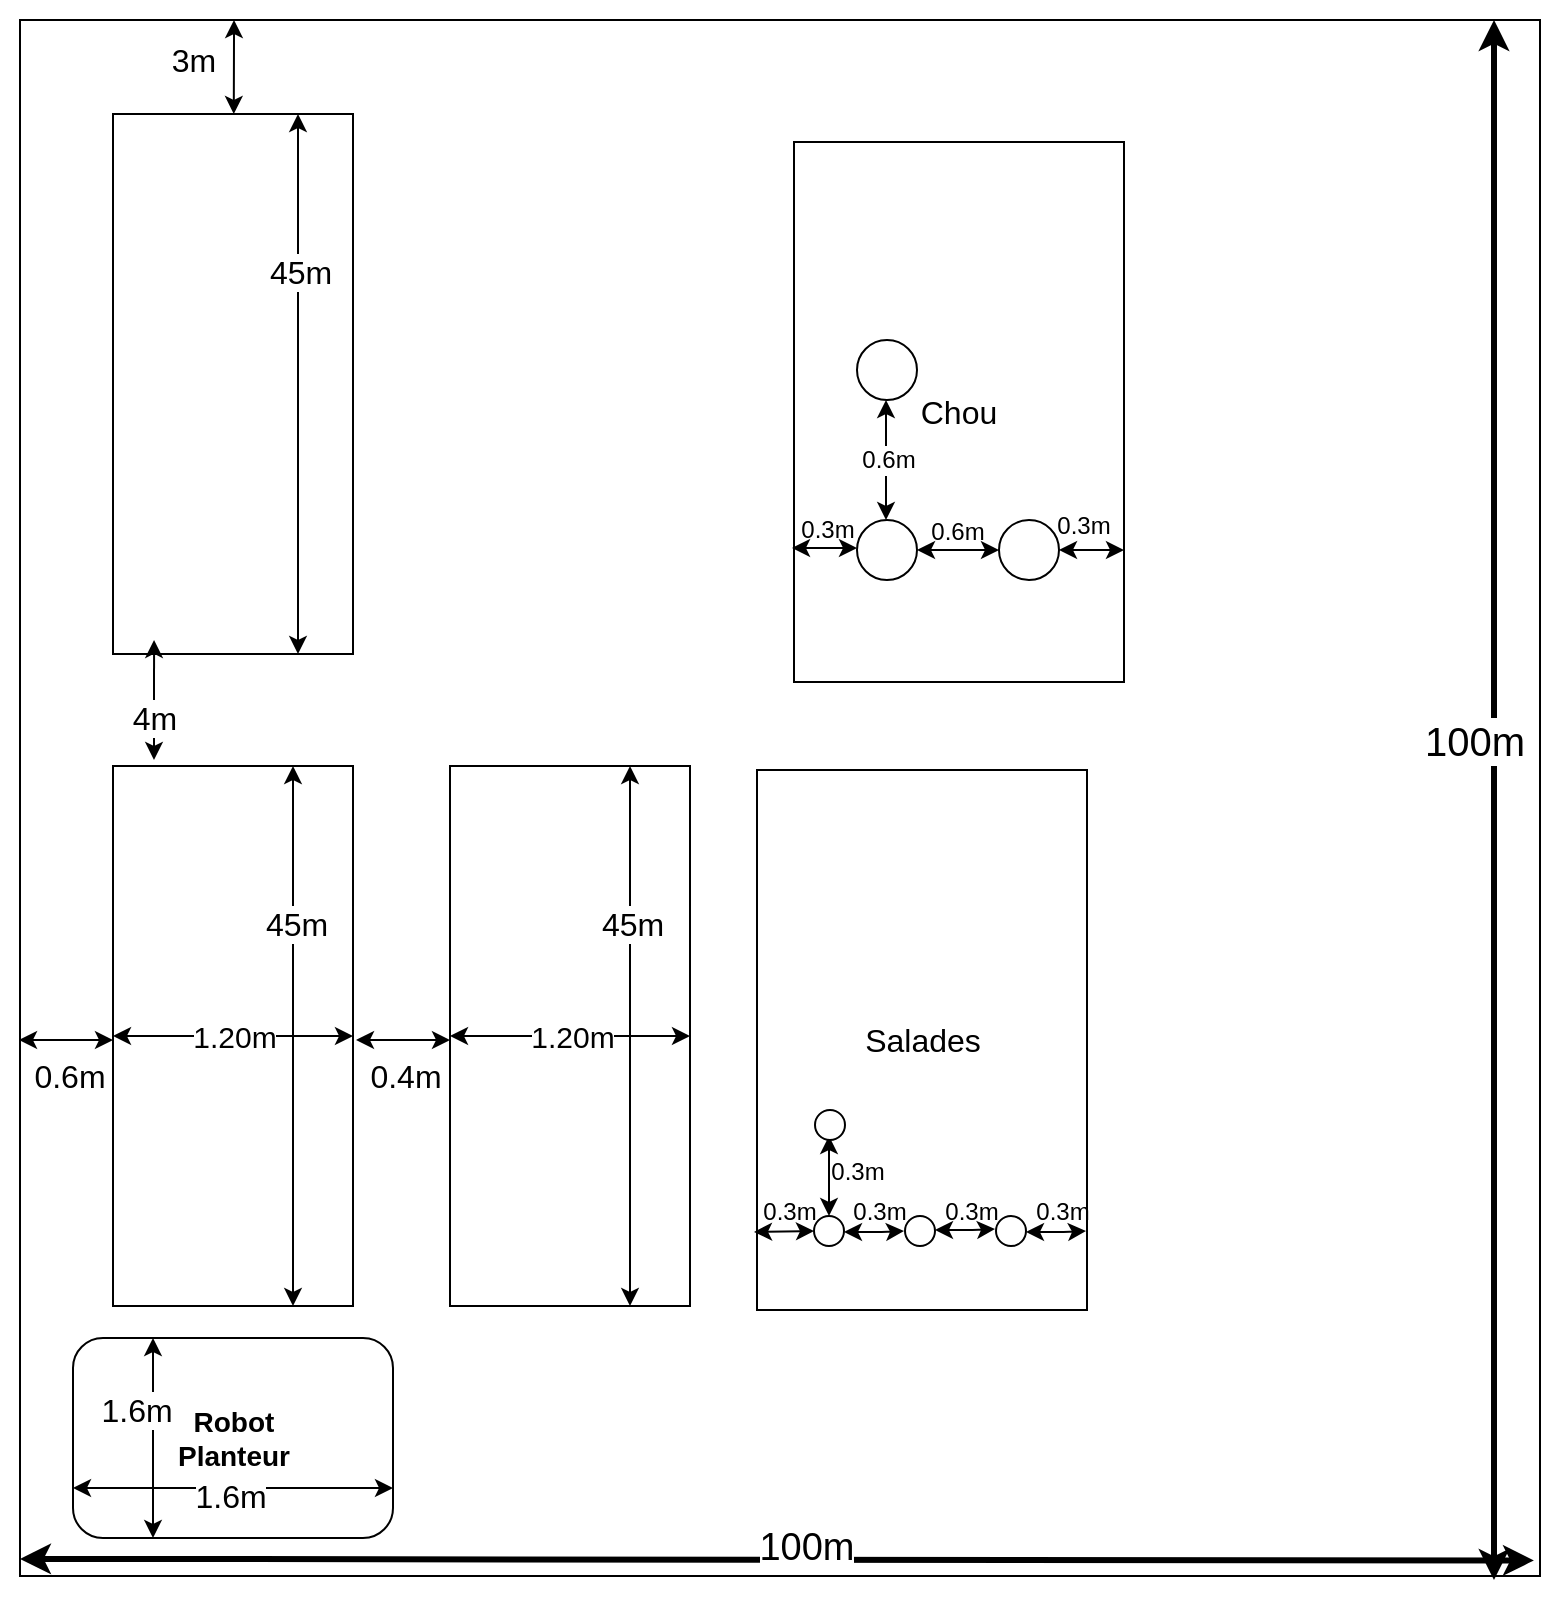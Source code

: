 <mxfile version="11.3.0" type="github" pages="1"><diagram id="3dNNgUqMKH2TOFaVKCQi" name="Page-1"><mxGraphModel dx="341" dy="180" grid="1" gridSize="10" guides="1" tooltips="1" connect="1" arrows="1" fold="1" page="1" pageScale="1" pageWidth="827" pageHeight="1169" math="0" shadow="0"><root><mxCell id="0"/><mxCell id="1" parent="0"/><mxCell id="5k2-4GgkfqUGH8580R54-1" value="" style="rounded=0;whiteSpace=wrap;html=1;" parent="1" vertex="1"><mxGeometry x="33" y="60" width="760" height="778" as="geometry"/></mxCell><mxCell id="5k2-4GgkfqUGH8580R54-16" value="" style="rounded=0;whiteSpace=wrap;html=1;" parent="1" vertex="1"><mxGeometry x="79.5" y="107" width="120" height="270" as="geometry"/></mxCell><mxCell id="5k2-4GgkfqUGH8580R54-17" value="" style="group" parent="1" vertex="1" connectable="0"><mxGeometry x="32.5" y="433" width="167" height="270" as="geometry"/></mxCell><mxCell id="5k2-4GgkfqUGH8580R54-3" value="" style="rounded=0;whiteSpace=wrap;html=1;" parent="5k2-4GgkfqUGH8580R54-17" vertex="1"><mxGeometry x="47" width="120" height="270" as="geometry"/></mxCell><mxCell id="5k2-4GgkfqUGH8580R54-4" value="" style="endArrow=classic;startArrow=classic;html=1;exitX=0;exitY=0.5;exitDx=0;exitDy=0;entryX=1;entryY=0.5;entryDx=0;entryDy=0;" parent="5k2-4GgkfqUGH8580R54-17" source="5k2-4GgkfqUGH8580R54-3" target="5k2-4GgkfqUGH8580R54-3" edge="1"><mxGeometry width="50" height="50" relative="1" as="geometry"><mxPoint x="87" y="95" as="sourcePoint"/><mxPoint x="137" y="45" as="targetPoint"/></mxGeometry></mxCell><mxCell id="5k2-4GgkfqUGH8580R54-5" value="&lt;font style=&quot;font-size: 15px&quot;&gt;1.20m&lt;/font&gt;" style="text;html=1;resizable=0;points=[];align=center;verticalAlign=middle;labelBackgroundColor=#ffffff;" parent="5k2-4GgkfqUGH8580R54-4" vertex="1" connectable="0"><mxGeometry x="0.387" y="-2" relative="1" as="geometry"><mxPoint x="-22.5" y="-2" as="offset"/></mxGeometry></mxCell><mxCell id="5k2-4GgkfqUGH8580R54-7" value="" style="endArrow=classic;startArrow=classic;html=1;" parent="5k2-4GgkfqUGH8580R54-17" edge="1"><mxGeometry width="50" height="50" relative="1" as="geometry"><mxPoint y="137" as="sourcePoint"/><mxPoint x="47" y="137" as="targetPoint"/></mxGeometry></mxCell><mxCell id="5k2-4GgkfqUGH8580R54-10" value="&lt;font style=&quot;font-size: 16px&quot;&gt;0.6m&lt;/font&gt;" style="text;html=1;strokeColor=none;fillColor=none;align=center;verticalAlign=middle;whiteSpace=wrap;rounded=0;" parent="5k2-4GgkfqUGH8580R54-17" vertex="1"><mxGeometry x="5" y="145" width="40" height="20" as="geometry"/></mxCell><mxCell id="5k2-4GgkfqUGH8580R54-21" value="" style="endArrow=classic;startArrow=classic;html=1;strokeWidth=1;entryX=0.75;entryY=0;entryDx=0;entryDy=0;exitX=0.75;exitY=1;exitDx=0;exitDy=0;" parent="5k2-4GgkfqUGH8580R54-17" source="5k2-4GgkfqUGH8580R54-3" target="5k2-4GgkfqUGH8580R54-3" edge="1"><mxGeometry width="50" height="50" relative="1" as="geometry"><mxPoint x="107.5" y="267" as="sourcePoint"/><mxPoint x="157.5" y="217" as="targetPoint"/></mxGeometry></mxCell><mxCell id="5k2-4GgkfqUGH8580R54-22" value="&lt;font style=&quot;font-size: 16px&quot;&gt;45m&lt;/font&gt;" style="text;html=1;resizable=0;points=[];align=center;verticalAlign=middle;labelBackgroundColor=#ffffff;" parent="5k2-4GgkfqUGH8580R54-21" vertex="1" connectable="0"><mxGeometry x="0.407" y="-1" relative="1" as="geometry"><mxPoint y="-1" as="offset"/></mxGeometry></mxCell><mxCell id="5k2-4GgkfqUGH8580R54-18" value="" style="group" parent="1" vertex="1" connectable="0"><mxGeometry x="59.5" y="719" width="160" height="100" as="geometry"/></mxCell><mxCell id="5k2-4GgkfqUGH8580R54-11" value="&lt;div style=&quot;font-size: 14px&quot;&gt;&lt;b&gt;&lt;font style=&quot;font-size: 14px&quot;&gt;Robot&lt;/font&gt;&lt;/b&gt;&lt;/div&gt;&lt;div style=&quot;font-size: 14px&quot;&gt;&lt;b&gt;&lt;font style=&quot;font-size: 14px&quot;&gt;Planteur&lt;/font&gt;&lt;/b&gt;&lt;br&gt;&lt;/div&gt;" style="rounded=1;whiteSpace=wrap;html=1;" parent="5k2-4GgkfqUGH8580R54-18" vertex="1"><mxGeometry width="160" height="100" as="geometry"/></mxCell><mxCell id="5k2-4GgkfqUGH8580R54-12" value="" style="endArrow=classic;startArrow=classic;html=1;exitX=0;exitY=0.75;exitDx=0;exitDy=0;entryX=1;entryY=0.75;entryDx=0;entryDy=0;" parent="5k2-4GgkfqUGH8580R54-18" source="5k2-4GgkfqUGH8580R54-11" target="5k2-4GgkfqUGH8580R54-11" edge="1"><mxGeometry width="50" height="50" relative="1" as="geometry"><mxPoint x="50" y="100" as="sourcePoint"/><mxPoint x="100" y="50" as="targetPoint"/></mxGeometry></mxCell><mxCell id="5k2-4GgkfqUGH8580R54-13" value="&lt;font style=&quot;font-size: 16px&quot;&gt;1.6m&lt;/font&gt;" style="text;html=1;resizable=0;points=[];align=center;verticalAlign=middle;labelBackgroundColor=#ffffff;" parent="5k2-4GgkfqUGH8580R54-12" vertex="1" connectable="0"><mxGeometry x="0.202" y="-4" relative="1" as="geometry"><mxPoint x="-18" as="offset"/></mxGeometry></mxCell><mxCell id="5k2-4GgkfqUGH8580R54-14" value="" style="endArrow=classic;startArrow=classic;html=1;entryX=0.25;entryY=0;entryDx=0;entryDy=0;exitX=0.25;exitY=1;exitDx=0;exitDy=0;" parent="5k2-4GgkfqUGH8580R54-18" source="5k2-4GgkfqUGH8580R54-11" target="5k2-4GgkfqUGH8580R54-11" edge="1"><mxGeometry width="50" height="50" relative="1" as="geometry"><mxPoint x="10.5" y="80" as="sourcePoint"/><mxPoint x="60.5" y="30" as="targetPoint"/></mxGeometry></mxCell><mxCell id="5k2-4GgkfqUGH8580R54-15" value="&lt;font style=&quot;font-size: 16px&quot;&gt;1.6m&lt;/font&gt;" style="text;html=1;resizable=0;points=[];align=center;verticalAlign=middle;labelBackgroundColor=#ffffff;" parent="5k2-4GgkfqUGH8580R54-14" vertex="1" connectable="0"><mxGeometry x="0.28" y="-1" relative="1" as="geometry"><mxPoint x="-10" as="offset"/></mxGeometry></mxCell><mxCell id="5k2-4GgkfqUGH8580R54-19" value="" style="endArrow=classic;startArrow=classic;html=1;strokeWidth=3;" parent="1" edge="1"><mxGeometry width="50" height="50" relative="1" as="geometry"><mxPoint x="770" y="840" as="sourcePoint"/><mxPoint x="770" y="60" as="targetPoint"/></mxGeometry></mxCell><mxCell id="5k2-4GgkfqUGH8580R54-20" value="&lt;font style=&quot;font-size: 20px&quot;&gt;100m&lt;/font&gt;" style="text;html=1;resizable=0;points=[];align=center;verticalAlign=middle;labelBackgroundColor=#ffffff;" parent="5k2-4GgkfqUGH8580R54-19" vertex="1" connectable="0"><mxGeometry x="0.411" y="-1" relative="1" as="geometry"><mxPoint x="-11" y="130.5" as="offset"/></mxGeometry></mxCell><mxCell id="5k2-4GgkfqUGH8580R54-24" value="" style="endArrow=classic;startArrow=classic;html=1;strokeWidth=1;entryX=0.75;entryY=0;entryDx=0;entryDy=0;exitX=0.75;exitY=1;exitDx=0;exitDy=0;" parent="1" edge="1"><mxGeometry width="50" height="50" relative="1" as="geometry"><mxPoint x="172" y="377.0" as="sourcePoint"/><mxPoint x="172" y="107" as="targetPoint"/></mxGeometry></mxCell><mxCell id="5k2-4GgkfqUGH8580R54-25" value="&lt;font style=&quot;font-size: 16px&quot;&gt;45m&lt;/font&gt;" style="text;html=1;resizable=0;points=[];align=center;verticalAlign=middle;labelBackgroundColor=#ffffff;" parent="5k2-4GgkfqUGH8580R54-24" vertex="1" connectable="0"><mxGeometry x="0.407" y="-1" relative="1" as="geometry"><mxPoint y="-1" as="offset"/></mxGeometry></mxCell><mxCell id="5k2-4GgkfqUGH8580R54-26" value="" style="endArrow=classic;startArrow=classic;html=1;strokeWidth=1;" parent="1" source="5k2-4GgkfqUGH8580R54-16" edge="1"><mxGeometry width="50" height="50" relative="1" as="geometry"><mxPoint x="139.5" y="86.289" as="sourcePoint"/><mxPoint x="140" y="60" as="targetPoint"/><Array as="points"><mxPoint x="140" y="70"/></Array></mxGeometry></mxCell><mxCell id="5k2-4GgkfqUGH8580R54-27" value="&lt;font style=&quot;font-size: 16px&quot;&gt;3m&lt;/font&gt;" style="text;html=1;strokeColor=none;fillColor=none;align=center;verticalAlign=middle;whiteSpace=wrap;rounded=0;" parent="1" vertex="1"><mxGeometry x="100" y="70" width="40" height="20" as="geometry"/></mxCell><mxCell id="5k2-4GgkfqUGH8580R54-28" value="" style="endArrow=classic;startArrow=classic;html=1;strokeWidth=1;entryX=0.171;entryY=0.974;entryDx=0;entryDy=0;entryPerimeter=0;" parent="1" target="5k2-4GgkfqUGH8580R54-16" edge="1"><mxGeometry width="50" height="50" relative="1" as="geometry"><mxPoint x="100" y="430" as="sourcePoint"/><mxPoint x="150" y="380" as="targetPoint"/></mxGeometry></mxCell><mxCell id="5k2-4GgkfqUGH8580R54-29" value="&lt;font style=&quot;font-size: 16px&quot;&gt;4m&lt;/font&gt;" style="text;html=1;resizable=0;points=[];align=center;verticalAlign=middle;labelBackgroundColor=#ffffff;" parent="5k2-4GgkfqUGH8580R54-28" vertex="1" connectable="0"><mxGeometry x="-0.396" relative="1" as="geometry"><mxPoint y="-3" as="offset"/></mxGeometry></mxCell><mxCell id="5k2-4GgkfqUGH8580R54-30" value="" style="endArrow=classic;startArrow=classic;html=1;strokeWidth=3;exitX=0;exitY=0.989;exitDx=0;exitDy=0;exitPerimeter=0;entryX=0.996;entryY=0.99;entryDx=0;entryDy=0;entryPerimeter=0;" parent="1" source="5k2-4GgkfqUGH8580R54-1" target="5k2-4GgkfqUGH8580R54-1" edge="1"><mxGeometry width="50" height="50" relative="1" as="geometry"><mxPoint x="90" y="880" as="sourcePoint"/><mxPoint x="140" y="830" as="targetPoint"/></mxGeometry></mxCell><mxCell id="5k2-4GgkfqUGH8580R54-31" value="&lt;font style=&quot;font-size: 19px&quot;&gt;100m&lt;/font&gt;" style="text;html=1;resizable=0;points=[];align=center;verticalAlign=middle;labelBackgroundColor=#ffffff;" parent="5k2-4GgkfqUGH8580R54-30" vertex="1" connectable="0"><mxGeometry x="0.037" y="1" relative="1" as="geometry"><mxPoint y="-5" as="offset"/></mxGeometry></mxCell><mxCell id="5k2-4GgkfqUGH8580R54-32" value="" style="group" parent="1" vertex="1" connectable="0"><mxGeometry x="201" y="433" width="167" height="270" as="geometry"/></mxCell><mxCell id="5k2-4GgkfqUGH8580R54-33" value="" style="rounded=0;whiteSpace=wrap;html=1;" parent="5k2-4GgkfqUGH8580R54-32" vertex="1"><mxGeometry x="47" width="120" height="270" as="geometry"/></mxCell><mxCell id="5k2-4GgkfqUGH8580R54-34" value="" style="endArrow=classic;startArrow=classic;html=1;exitX=0;exitY=0.5;exitDx=0;exitDy=0;entryX=1;entryY=0.5;entryDx=0;entryDy=0;" parent="5k2-4GgkfqUGH8580R54-32" source="5k2-4GgkfqUGH8580R54-33" target="5k2-4GgkfqUGH8580R54-33" edge="1"><mxGeometry width="50" height="50" relative="1" as="geometry"><mxPoint x="87" y="95" as="sourcePoint"/><mxPoint x="137" y="45" as="targetPoint"/></mxGeometry></mxCell><mxCell id="5k2-4GgkfqUGH8580R54-35" value="&lt;font style=&quot;font-size: 15px&quot;&gt;1.20m&lt;/font&gt;" style="text;html=1;resizable=0;points=[];align=center;verticalAlign=middle;labelBackgroundColor=#ffffff;" parent="5k2-4GgkfqUGH8580R54-34" vertex="1" connectable="0"><mxGeometry x="0.387" y="-2" relative="1" as="geometry"><mxPoint x="-22.5" y="-2" as="offset"/></mxGeometry></mxCell><mxCell id="5k2-4GgkfqUGH8580R54-36" value="" style="endArrow=classic;startArrow=classic;html=1;" parent="5k2-4GgkfqUGH8580R54-32" edge="1"><mxGeometry width="50" height="50" relative="1" as="geometry"><mxPoint y="137" as="sourcePoint"/><mxPoint x="47" y="137" as="targetPoint"/></mxGeometry></mxCell><mxCell id="5k2-4GgkfqUGH8580R54-37" value="&lt;font style=&quot;font-size: 16px&quot;&gt;0.4m&lt;/font&gt;" style="text;html=1;strokeColor=none;fillColor=none;align=center;verticalAlign=middle;whiteSpace=wrap;rounded=0;" parent="5k2-4GgkfqUGH8580R54-32" vertex="1"><mxGeometry x="5" y="145" width="40" height="20" as="geometry"/></mxCell><mxCell id="5k2-4GgkfqUGH8580R54-38" value="" style="endArrow=classic;startArrow=classic;html=1;strokeWidth=1;entryX=0.75;entryY=0;entryDx=0;entryDy=0;exitX=0.75;exitY=1;exitDx=0;exitDy=0;" parent="5k2-4GgkfqUGH8580R54-32" source="5k2-4GgkfqUGH8580R54-33" target="5k2-4GgkfqUGH8580R54-33" edge="1"><mxGeometry width="50" height="50" relative="1" as="geometry"><mxPoint x="107.5" y="267" as="sourcePoint"/><mxPoint x="157.5" y="217" as="targetPoint"/></mxGeometry></mxCell><mxCell id="5k2-4GgkfqUGH8580R54-39" value="&lt;font style=&quot;font-size: 16px&quot;&gt;45m&lt;/font&gt;" style="text;html=1;resizable=0;points=[];align=center;verticalAlign=middle;labelBackgroundColor=#ffffff;" parent="5k2-4GgkfqUGH8580R54-38" vertex="1" connectable="0"><mxGeometry x="0.407" y="-1" relative="1" as="geometry"><mxPoint y="-1" as="offset"/></mxGeometry></mxCell><mxCell id="eazGIve4X62MKHRaOJxh-1" value="&lt;font style=&quot;font-size: 16px&quot;&gt;Salades&lt;/font&gt;" style="rounded=0;whiteSpace=wrap;html=1;" vertex="1" parent="1"><mxGeometry x="401.5" y="435" width="165" height="270" as="geometry"/></mxCell><mxCell id="eazGIve4X62MKHRaOJxh-2" value="" style="ellipse;whiteSpace=wrap;html=1;aspect=fixed;" vertex="1" parent="1"><mxGeometry x="430" y="658" width="15" height="15" as="geometry"/></mxCell><mxCell id="eazGIve4X62MKHRaOJxh-3" value="" style="ellipse;whiteSpace=wrap;html=1;aspect=fixed;" vertex="1" parent="1"><mxGeometry x="475.5" y="658" width="15" height="15" as="geometry"/></mxCell><mxCell id="eazGIve4X62MKHRaOJxh-4" value="" style="ellipse;whiteSpace=wrap;html=1;aspect=fixed;" vertex="1" parent="1"><mxGeometry x="521" y="658" width="15" height="15" as="geometry"/></mxCell><mxCell id="eazGIve4X62MKHRaOJxh-5" value="" style="endArrow=classic;startArrow=classic;html=1;entryX=0;entryY=0.5;entryDx=0;entryDy=0;" edge="1" parent="1" target="eazGIve4X62MKHRaOJxh-2"><mxGeometry width="50" height="50" relative="1" as="geometry"><mxPoint x="400" y="666" as="sourcePoint"/><mxPoint x="460" y="650" as="targetPoint"/></mxGeometry></mxCell><mxCell id="eazGIve4X62MKHRaOJxh-6" value="" style="endArrow=classic;startArrow=classic;html=1;entryX=0;entryY=0.5;entryDx=0;entryDy=0;" edge="1" parent="1"><mxGeometry width="50" height="50" relative="1" as="geometry"><mxPoint x="445" y="666" as="sourcePoint"/><mxPoint x="475" y="665.5" as="targetPoint"/><Array as="points"><mxPoint x="465" y="666"/></Array></mxGeometry></mxCell><mxCell id="eazGIve4X62MKHRaOJxh-7" value="" style="endArrow=classic;startArrow=classic;html=1;entryX=0;entryY=0.5;entryDx=0;entryDy=0;" edge="1" parent="1"><mxGeometry width="50" height="50" relative="1" as="geometry"><mxPoint x="490.5" y="665" as="sourcePoint"/><mxPoint x="520.5" y="664.5" as="targetPoint"/><Array as="points"><mxPoint x="510.5" y="665"/></Array></mxGeometry></mxCell><mxCell id="eazGIve4X62MKHRaOJxh-8" value="" style="endArrow=classic;startArrow=classic;html=1;entryX=0;entryY=0.5;entryDx=0;entryDy=0;" edge="1" parent="1"><mxGeometry width="50" height="50" relative="1" as="geometry"><mxPoint x="536" y="666" as="sourcePoint"/><mxPoint x="566" y="665.5" as="targetPoint"/><Array as="points"><mxPoint x="556" y="666"/></Array></mxGeometry></mxCell><mxCell id="eazGIve4X62MKHRaOJxh-9" value="0.3m" style="text;html=1;strokeColor=none;fillColor=none;align=center;verticalAlign=middle;whiteSpace=wrap;rounded=0;" vertex="1" parent="1"><mxGeometry x="397.5" y="645.5" width="40" height="20" as="geometry"/></mxCell><mxCell id="eazGIve4X62MKHRaOJxh-10" value="0.3m" style="text;html=1;strokeColor=none;fillColor=none;align=center;verticalAlign=middle;whiteSpace=wrap;rounded=0;" vertex="1" parent="1"><mxGeometry x="442.5" y="645.5" width="40" height="20" as="geometry"/></mxCell><mxCell id="eazGIve4X62MKHRaOJxh-11" value="0.3m" style="text;html=1;strokeColor=none;fillColor=none;align=center;verticalAlign=middle;whiteSpace=wrap;rounded=0;" vertex="1" parent="1"><mxGeometry x="488.5" y="645.5" width="40" height="20" as="geometry"/></mxCell><mxCell id="eazGIve4X62MKHRaOJxh-12" value="0.3m" style="text;html=1;strokeColor=none;fillColor=none;align=center;verticalAlign=middle;whiteSpace=wrap;rounded=0;" vertex="1" parent="1"><mxGeometry x="535.5" y="646" width="37" height="20" as="geometry"/></mxCell><mxCell id="eazGIve4X62MKHRaOJxh-13" value="&lt;font style=&quot;font-size: 16px&quot;&gt;Chou&lt;/font&gt;" style="rounded=0;whiteSpace=wrap;html=1;" vertex="1" parent="1"><mxGeometry x="420" y="121" width="165" height="270" as="geometry"/></mxCell><mxCell id="eazGIve4X62MKHRaOJxh-14" value="" style="ellipse;whiteSpace=wrap;html=1;aspect=fixed;" vertex="1" parent="1"><mxGeometry x="451.5" y="310" width="30" height="30" as="geometry"/></mxCell><mxCell id="eazGIve4X62MKHRaOJxh-15" value="" style="ellipse;whiteSpace=wrap;html=1;aspect=fixed;" vertex="1" parent="1"><mxGeometry x="522.5" y="310" width="30" height="30" as="geometry"/></mxCell><mxCell id="eazGIve4X62MKHRaOJxh-16" value="" style="endArrow=classic;startArrow=classic;html=1;exitX=1;exitY=0.5;exitDx=0;exitDy=0;entryX=0;entryY=0.5;entryDx=0;entryDy=0;" edge="1" parent="1" source="eazGIve4X62MKHRaOJxh-14" target="eazGIve4X62MKHRaOJxh-15"><mxGeometry width="50" height="50" relative="1" as="geometry"><mxPoint x="480" y="350" as="sourcePoint"/><mxPoint x="530" y="300" as="targetPoint"/></mxGeometry></mxCell><mxCell id="eazGIve4X62MKHRaOJxh-21" value="" style="endArrow=classic;startArrow=classic;html=1;entryX=0;entryY=0.5;entryDx=0;entryDy=0;" edge="1" parent="1"><mxGeometry width="50" height="50" relative="1" as="geometry"><mxPoint x="552.5" y="325" as="sourcePoint"/><mxPoint x="585" y="325" as="targetPoint"/></mxGeometry></mxCell><mxCell id="eazGIve4X62MKHRaOJxh-22" value="" style="endArrow=classic;startArrow=classic;html=1;entryX=0;entryY=0.5;entryDx=0;entryDy=0;" edge="1" parent="1"><mxGeometry width="50" height="50" relative="1" as="geometry"><mxPoint x="419" y="324" as="sourcePoint"/><mxPoint x="451.5" y="324" as="targetPoint"/></mxGeometry></mxCell><mxCell id="eazGIve4X62MKHRaOJxh-23" value="0.3m" style="text;html=1;strokeColor=none;fillColor=none;align=center;verticalAlign=middle;whiteSpace=wrap;rounded=0;" vertex="1" parent="1"><mxGeometry x="416.5" y="305" width="40" height="20" as="geometry"/></mxCell><mxCell id="eazGIve4X62MKHRaOJxh-24" value="0.3m" style="text;html=1;strokeColor=none;fillColor=none;align=center;verticalAlign=middle;whiteSpace=wrap;rounded=0;" vertex="1" parent="1"><mxGeometry x="545" y="303" width="40" height="20" as="geometry"/></mxCell><mxCell id="eazGIve4X62MKHRaOJxh-25" value="0.6m" style="text;html=1;strokeColor=none;fillColor=none;align=center;verticalAlign=middle;whiteSpace=wrap;rounded=0;" vertex="1" parent="1"><mxGeometry x="482" y="306" width="40" height="20" as="geometry"/></mxCell><mxCell id="eazGIve4X62MKHRaOJxh-29" value="" style="endArrow=classic;startArrow=classic;html=1;" edge="1" parent="1"><mxGeometry width="50" height="50" relative="1" as="geometry"><mxPoint x="466" y="310" as="sourcePoint"/><mxPoint x="466" y="250" as="targetPoint"/></mxGeometry></mxCell><mxCell id="eazGIve4X62MKHRaOJxh-32" value="0.6m" style="text;html=1;resizable=0;points=[];align=center;verticalAlign=middle;labelBackgroundColor=#ffffff;" vertex="1" connectable="0" parent="eazGIve4X62MKHRaOJxh-29"><mxGeometry x="-0.467" y="-1" relative="1" as="geometry"><mxPoint x="-0.5" y="-14" as="offset"/></mxGeometry></mxCell><mxCell id="eazGIve4X62MKHRaOJxh-30" value="" style="endArrow=classic;startArrow=classic;html=1;" edge="1" parent="1"><mxGeometry width="50" height="50" relative="1" as="geometry"><mxPoint x="437.5" y="658" as="sourcePoint"/><mxPoint x="437.5" y="618" as="targetPoint"/></mxGeometry></mxCell><mxCell id="eazGIve4X62MKHRaOJxh-33" value="" style="ellipse;whiteSpace=wrap;html=1;aspect=fixed;" vertex="1" parent="1"><mxGeometry x="451.5" y="220" width="30" height="30" as="geometry"/></mxCell><mxCell id="eazGIve4X62MKHRaOJxh-34" value="" style="ellipse;whiteSpace=wrap;html=1;aspect=fixed;" vertex="1" parent="1"><mxGeometry x="430.5" y="605" width="15" height="15" as="geometry"/></mxCell><mxCell id="eazGIve4X62MKHRaOJxh-35" value="0.3m" style="text;html=1;strokeColor=none;fillColor=none;align=center;verticalAlign=middle;whiteSpace=wrap;rounded=0;" vertex="1" parent="1"><mxGeometry x="431.5" y="625.5" width="40" height="20" as="geometry"/></mxCell></root></mxGraphModel></diagram></mxfile>